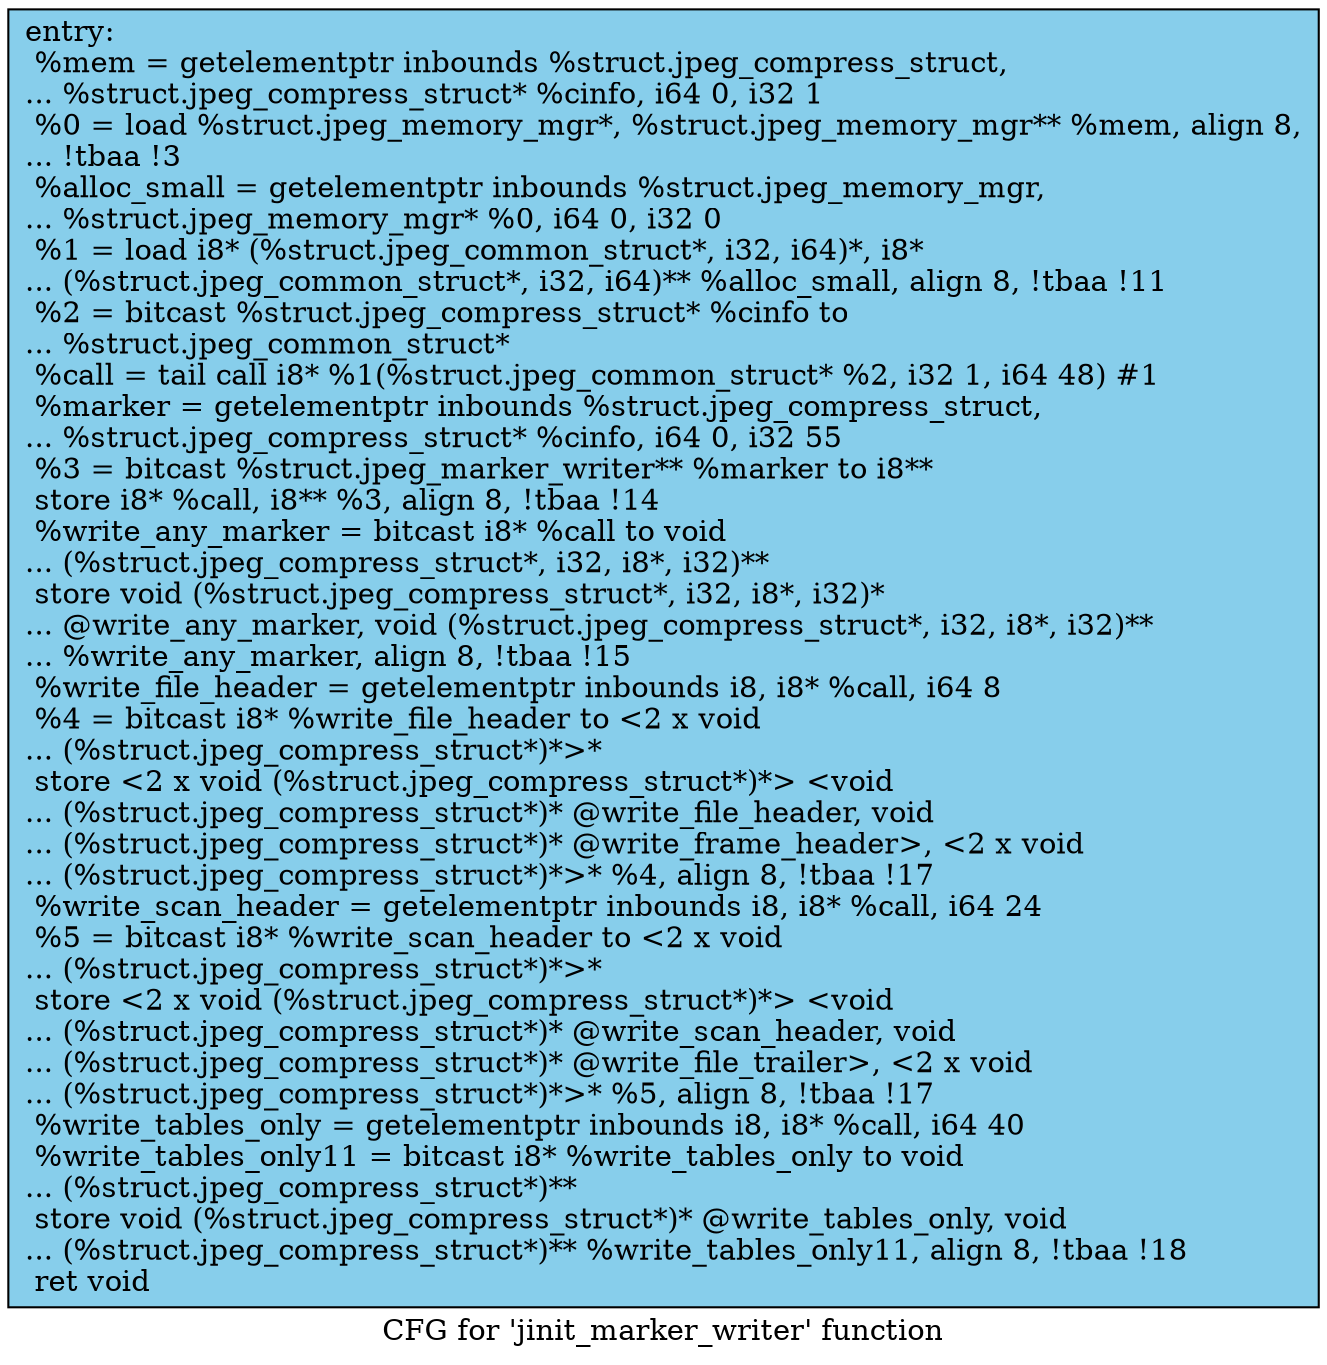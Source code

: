 digraph "CFG for 'jinit_marker_writer' function" {
	label="CFG for 'jinit_marker_writer' function";

	Node0x5a9e640 [shape=record, style = filled, fillcolor = skyblue, label="{entry:\l  %mem = getelementptr inbounds %struct.jpeg_compress_struct,\l... %struct.jpeg_compress_struct* %cinfo, i64 0, i32 1\l  %0 = load %struct.jpeg_memory_mgr*, %struct.jpeg_memory_mgr** %mem, align 8,\l... !tbaa !3\l  %alloc_small = getelementptr inbounds %struct.jpeg_memory_mgr,\l... %struct.jpeg_memory_mgr* %0, i64 0, i32 0\l  %1 = load i8* (%struct.jpeg_common_struct*, i32, i64)*, i8*\l... (%struct.jpeg_common_struct*, i32, i64)** %alloc_small, align 8, !tbaa !11\l  %2 = bitcast %struct.jpeg_compress_struct* %cinfo to\l... %struct.jpeg_common_struct*\l  %call = tail call i8* %1(%struct.jpeg_common_struct* %2, i32 1, i64 48) #1\l  %marker = getelementptr inbounds %struct.jpeg_compress_struct,\l... %struct.jpeg_compress_struct* %cinfo, i64 0, i32 55\l  %3 = bitcast %struct.jpeg_marker_writer** %marker to i8**\l  store i8* %call, i8** %3, align 8, !tbaa !14\l  %write_any_marker = bitcast i8* %call to void\l... (%struct.jpeg_compress_struct*, i32, i8*, i32)**\l  store void (%struct.jpeg_compress_struct*, i32, i8*, i32)*\l... @write_any_marker, void (%struct.jpeg_compress_struct*, i32, i8*, i32)**\l... %write_any_marker, align 8, !tbaa !15\l  %write_file_header = getelementptr inbounds i8, i8* %call, i64 8\l  %4 = bitcast i8* %write_file_header to \<2 x void\l... (%struct.jpeg_compress_struct*)*\>*\l  store \<2 x void (%struct.jpeg_compress_struct*)*\> \<void\l... (%struct.jpeg_compress_struct*)* @write_file_header, void\l... (%struct.jpeg_compress_struct*)* @write_frame_header\>, \<2 x void\l... (%struct.jpeg_compress_struct*)*\>* %4, align 8, !tbaa !17\l  %write_scan_header = getelementptr inbounds i8, i8* %call, i64 24\l  %5 = bitcast i8* %write_scan_header to \<2 x void\l... (%struct.jpeg_compress_struct*)*\>*\l  store \<2 x void (%struct.jpeg_compress_struct*)*\> \<void\l... (%struct.jpeg_compress_struct*)* @write_scan_header, void\l... (%struct.jpeg_compress_struct*)* @write_file_trailer\>, \<2 x void\l... (%struct.jpeg_compress_struct*)*\>* %5, align 8, !tbaa !17\l  %write_tables_only = getelementptr inbounds i8, i8* %call, i64 40\l  %write_tables_only11 = bitcast i8* %write_tables_only to void\l... (%struct.jpeg_compress_struct*)**\l  store void (%struct.jpeg_compress_struct*)* @write_tables_only, void\l... (%struct.jpeg_compress_struct*)** %write_tables_only11, align 8, !tbaa !18\l  ret void\l}"];
}
